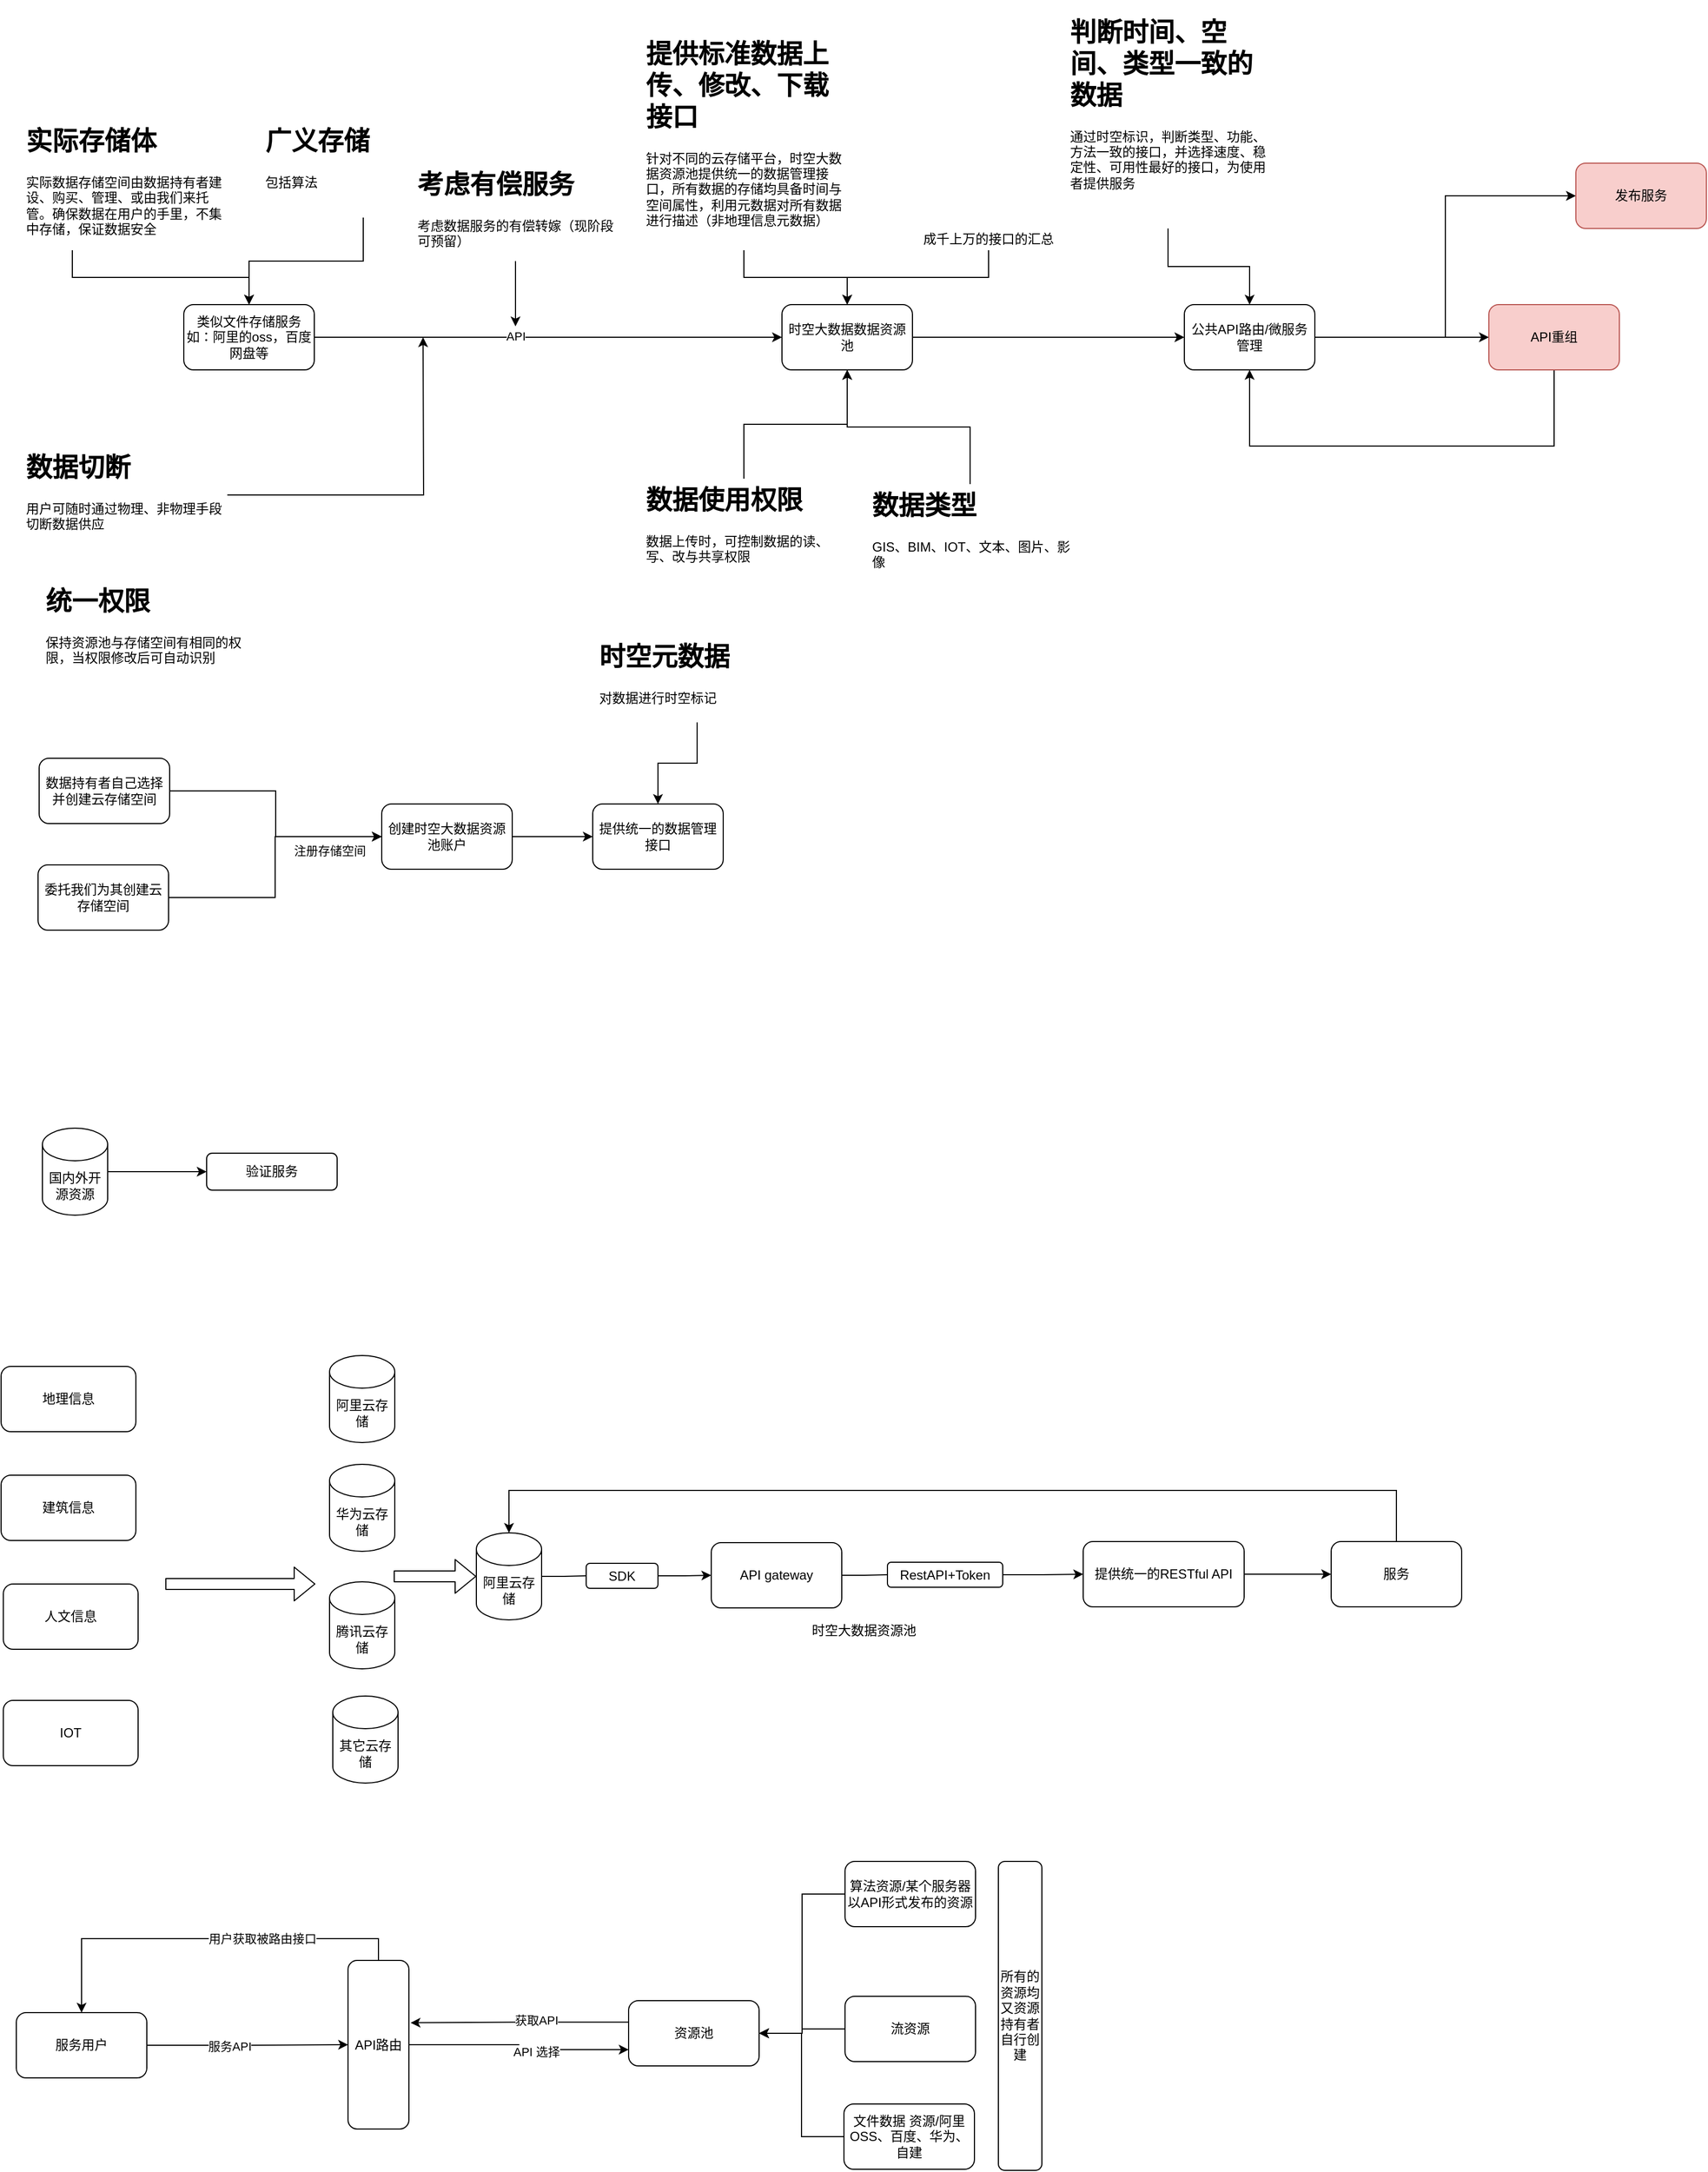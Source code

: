<mxfile version="15.5.0" type="github">
  <diagram id="8f4IC6x40EGdw_nBkvUM" name="Page-1">
    <mxGraphModel dx="2078" dy="1861" grid="0" gridSize="10" guides="0" tooltips="1" connect="1" arrows="1" fold="1" page="1" pageScale="1" pageWidth="827" pageHeight="1169" math="0" shadow="0">
      <root>
        <mxCell id="0" />
        <mxCell id="1" parent="0" />
        <mxCell id="cHxjSx5LAsx3Hu0MT63w-3" style="edgeStyle=orthogonalEdgeStyle;rounded=0;orthogonalLoop=1;jettySize=auto;html=1;" parent="1" source="cHxjSx5LAsx3Hu0MT63w-1" target="cHxjSx5LAsx3Hu0MT63w-2" edge="1">
          <mxGeometry relative="1" as="geometry" />
        </mxCell>
        <mxCell id="cHxjSx5LAsx3Hu0MT63w-4" value="API" style="edgeLabel;html=1;align=center;verticalAlign=middle;resizable=0;points=[];" parent="cHxjSx5LAsx3Hu0MT63w-3" vertex="1" connectable="0">
          <mxGeometry x="-0.143" y="1" relative="1" as="geometry">
            <mxPoint as="offset" />
          </mxGeometry>
        </mxCell>
        <mxCell id="cHxjSx5LAsx3Hu0MT63w-1" value="类似文件存储服务&lt;br&gt;如：阿里的oss，百度网盘等" style="rounded=1;whiteSpace=wrap;html=1;" parent="1" vertex="1">
          <mxGeometry x="-130" y="210" width="120" height="60" as="geometry" />
        </mxCell>
        <mxCell id="cHxjSx5LAsx3Hu0MT63w-20" style="edgeStyle=orthogonalEdgeStyle;rounded=0;orthogonalLoop=1;jettySize=auto;html=1;" parent="1" source="cHxjSx5LAsx3Hu0MT63w-2" target="cHxjSx5LAsx3Hu0MT63w-19" edge="1">
          <mxGeometry relative="1" as="geometry" />
        </mxCell>
        <mxCell id="cHxjSx5LAsx3Hu0MT63w-2" value="时空大数据数据资源池" style="rounded=1;whiteSpace=wrap;html=1;" parent="1" vertex="1">
          <mxGeometry x="420" y="210" width="120" height="60" as="geometry" />
        </mxCell>
        <mxCell id="cHxjSx5LAsx3Hu0MT63w-7" style="edgeStyle=orthogonalEdgeStyle;rounded=0;orthogonalLoop=1;jettySize=auto;html=1;" parent="1" source="cHxjSx5LAsx3Hu0MT63w-6" target="cHxjSx5LAsx3Hu0MT63w-2" edge="1">
          <mxGeometry relative="1" as="geometry" />
        </mxCell>
        <mxCell id="cHxjSx5LAsx3Hu0MT63w-6" value="&lt;h1&gt;提供标准数据上传、修改、下载接口&lt;/h1&gt;&lt;p&gt;针对不同的云存储平台，时空大数据资源池提供统一的数据管理接口，所有数据的存储均具备时间与空间属性，利用元数据对所有数据进行描述（非地理信息元数据）&lt;/p&gt;" style="text;html=1;strokeColor=none;fillColor=none;spacing=5;spacingTop=-20;whiteSpace=wrap;overflow=hidden;rounded=0;" parent="1" vertex="1">
          <mxGeometry x="290" y="-40" width="190" height="200" as="geometry" />
        </mxCell>
        <mxCell id="cHxjSx5LAsx3Hu0MT63w-9" style="edgeStyle=orthogonalEdgeStyle;rounded=0;orthogonalLoop=1;jettySize=auto;html=1;exitX=0.25;exitY=1;exitDx=0;exitDy=0;" parent="1" source="cHxjSx5LAsx3Hu0MT63w-8" target="cHxjSx5LAsx3Hu0MT63w-1" edge="1">
          <mxGeometry relative="1" as="geometry" />
        </mxCell>
        <mxCell id="cHxjSx5LAsx3Hu0MT63w-8" value="&lt;h1&gt;实际存储体&lt;/h1&gt;&lt;p&gt;实际数据存储空间由数据持有者建设、购买、管理、或由我们来托管。确保数据在用户的手里，不集中存储，保证数据安全&lt;/p&gt;" style="text;html=1;strokeColor=none;fillColor=none;spacing=5;spacingTop=-20;whiteSpace=wrap;overflow=hidden;rounded=0;" parent="1" vertex="1">
          <mxGeometry x="-280" y="40" width="190" height="120" as="geometry" />
        </mxCell>
        <mxCell id="cHxjSx5LAsx3Hu0MT63w-11" style="edgeStyle=orthogonalEdgeStyle;rounded=0;orthogonalLoop=1;jettySize=auto;html=1;" parent="1" source="cHxjSx5LAsx3Hu0MT63w-10" target="cHxjSx5LAsx3Hu0MT63w-2" edge="1">
          <mxGeometry relative="1" as="geometry" />
        </mxCell>
        <mxCell id="cHxjSx5LAsx3Hu0MT63w-10" value="&lt;h1&gt;数据使用权限&lt;/h1&gt;&lt;p&gt;数据上传时，可控制数据的读、写、改与共享权限&lt;/p&gt;" style="text;html=1;strokeColor=none;fillColor=none;spacing=5;spacingTop=-20;whiteSpace=wrap;overflow=hidden;rounded=0;" parent="1" vertex="1">
          <mxGeometry x="290" y="370" width="190" height="120" as="geometry" />
        </mxCell>
        <mxCell id="cHxjSx5LAsx3Hu0MT63w-13" style="edgeStyle=orthogonalEdgeStyle;rounded=0;orthogonalLoop=1;jettySize=auto;html=1;" parent="1" source="cHxjSx5LAsx3Hu0MT63w-12" edge="1">
          <mxGeometry relative="1" as="geometry">
            <mxPoint x="90" y="240" as="targetPoint" />
          </mxGeometry>
        </mxCell>
        <mxCell id="cHxjSx5LAsx3Hu0MT63w-12" value="&lt;h1&gt;数据切断&lt;/h1&gt;&lt;p&gt;用户可随时通过物理、非物理手段切断数据供应&lt;/p&gt;" style="text;html=1;strokeColor=none;fillColor=none;spacing=5;spacingTop=-20;whiteSpace=wrap;overflow=hidden;rounded=0;" parent="1" vertex="1">
          <mxGeometry x="-280" y="340" width="190" height="90" as="geometry" />
        </mxCell>
        <mxCell id="cHxjSx5LAsx3Hu0MT63w-15" style="edgeStyle=orthogonalEdgeStyle;rounded=0;orthogonalLoop=1;jettySize=auto;html=1;" parent="1" source="cHxjSx5LAsx3Hu0MT63w-14" target="cHxjSx5LAsx3Hu0MT63w-1" edge="1">
          <mxGeometry relative="1" as="geometry" />
        </mxCell>
        <mxCell id="cHxjSx5LAsx3Hu0MT63w-14" value="&lt;h1&gt;广义存储&lt;/h1&gt;&lt;p&gt;包括算法&lt;/p&gt;" style="text;html=1;strokeColor=none;fillColor=none;spacing=5;spacingTop=-20;whiteSpace=wrap;overflow=hidden;rounded=0;" parent="1" vertex="1">
          <mxGeometry x="-60" y="40" width="190" height="90" as="geometry" />
        </mxCell>
        <mxCell id="cHxjSx5LAsx3Hu0MT63w-18" style="edgeStyle=orthogonalEdgeStyle;rounded=0;orthogonalLoop=1;jettySize=auto;html=1;entryX=0.5;entryY=0;entryDx=0;entryDy=0;" parent="1" source="cHxjSx5LAsx3Hu0MT63w-17" target="cHxjSx5LAsx3Hu0MT63w-2" edge="1">
          <mxGeometry relative="1" as="geometry" />
        </mxCell>
        <mxCell id="cHxjSx5LAsx3Hu0MT63w-17" value="成千上万的接口的汇总" style="text;html=1;strokeColor=none;fillColor=none;align=center;verticalAlign=middle;whiteSpace=wrap;rounded=0;" parent="1" vertex="1">
          <mxGeometry x="540" y="140" width="140" height="20" as="geometry" />
        </mxCell>
        <mxCell id="cHxjSx5LAsx3Hu0MT63w-26" style="edgeStyle=orthogonalEdgeStyle;rounded=0;orthogonalLoop=1;jettySize=auto;html=1;" parent="1" source="cHxjSx5LAsx3Hu0MT63w-19" target="cHxjSx5LAsx3Hu0MT63w-25" edge="1">
          <mxGeometry relative="1" as="geometry" />
        </mxCell>
        <mxCell id="cHxjSx5LAsx3Hu0MT63w-31" style="edgeStyle=orthogonalEdgeStyle;rounded=0;orthogonalLoop=1;jettySize=auto;html=1;entryX=0;entryY=0.5;entryDx=0;entryDy=0;" parent="1" source="cHxjSx5LAsx3Hu0MT63w-19" target="cHxjSx5LAsx3Hu0MT63w-30" edge="1">
          <mxGeometry relative="1" as="geometry" />
        </mxCell>
        <mxCell id="cHxjSx5LAsx3Hu0MT63w-19" value="公共API路由/微服务管理" style="rounded=1;whiteSpace=wrap;html=1;" parent="1" vertex="1">
          <mxGeometry x="790" y="210" width="120" height="60" as="geometry" />
        </mxCell>
        <mxCell id="cHxjSx5LAsx3Hu0MT63w-24" style="edgeStyle=orthogonalEdgeStyle;rounded=0;orthogonalLoop=1;jettySize=auto;html=1;" parent="1" source="cHxjSx5LAsx3Hu0MT63w-23" target="cHxjSx5LAsx3Hu0MT63w-19" edge="1">
          <mxGeometry relative="1" as="geometry" />
        </mxCell>
        <mxCell id="cHxjSx5LAsx3Hu0MT63w-23" value="&lt;h1&gt;判断时间、空间、类型一致的数据&lt;/h1&gt;&lt;p&gt;通过时空标识，判断类型、功能、方法一致的接口，并选择速度、稳定性、可用性最好的接口，为使用者提供服务&lt;/p&gt;" style="text;html=1;strokeColor=none;fillColor=none;spacing=5;spacingTop=-20;whiteSpace=wrap;overflow=hidden;rounded=0;" parent="1" vertex="1">
          <mxGeometry x="680" y="-60" width="190" height="200" as="geometry" />
        </mxCell>
        <mxCell id="cHxjSx5LAsx3Hu0MT63w-29" style="edgeStyle=orthogonalEdgeStyle;rounded=0;orthogonalLoop=1;jettySize=auto;html=1;entryX=0.5;entryY=1;entryDx=0;entryDy=0;exitX=0.5;exitY=1;exitDx=0;exitDy=0;" parent="1" source="cHxjSx5LAsx3Hu0MT63w-25" target="cHxjSx5LAsx3Hu0MT63w-19" edge="1">
          <mxGeometry relative="1" as="geometry">
            <Array as="points">
              <mxPoint x="1130" y="340" />
              <mxPoint x="850" y="340" />
            </Array>
          </mxGeometry>
        </mxCell>
        <mxCell id="cHxjSx5LAsx3Hu0MT63w-25" value="API重组" style="rounded=1;whiteSpace=wrap;html=1;fillColor=#f8cecc;strokeColor=#b85450;" parent="1" vertex="1">
          <mxGeometry x="1070" y="210" width="120" height="60" as="geometry" />
        </mxCell>
        <mxCell id="cHxjSx5LAsx3Hu0MT63w-30" value="发布服务" style="rounded=1;whiteSpace=wrap;html=1;fillColor=#f8cecc;strokeColor=#b85450;" parent="1" vertex="1">
          <mxGeometry x="1150" y="80" width="120" height="60" as="geometry" />
        </mxCell>
        <mxCell id="cHxjSx5LAsx3Hu0MT63w-34" style="edgeStyle=orthogonalEdgeStyle;rounded=0;orthogonalLoop=1;jettySize=auto;html=1;" parent="1" source="cHxjSx5LAsx3Hu0MT63w-33" edge="1">
          <mxGeometry relative="1" as="geometry">
            <mxPoint x="175" y="230" as="targetPoint" />
          </mxGeometry>
        </mxCell>
        <mxCell id="cHxjSx5LAsx3Hu0MT63w-33" value="&lt;h1&gt;考虑有偿服务&lt;/h1&gt;&lt;p&gt;考虑数据服务的有偿转嫁（现阶段可预留）&lt;/p&gt;" style="text;html=1;strokeColor=none;fillColor=none;spacing=5;spacingTop=-20;whiteSpace=wrap;overflow=hidden;rounded=0;" parent="1" vertex="1">
          <mxGeometry x="80" y="80" width="190" height="90" as="geometry" />
        </mxCell>
        <mxCell id="Q-wspTCD_tYuOhOlFXK1-9" style="edgeStyle=orthogonalEdgeStyle;rounded=0;orthogonalLoop=1;jettySize=auto;html=1;entryX=0;entryY=0.5;entryDx=0;entryDy=0;" parent="1" source="Q-wspTCD_tYuOhOlFXK1-1" target="Q-wspTCD_tYuOhOlFXK1-3" edge="1">
          <mxGeometry relative="1" as="geometry" />
        </mxCell>
        <mxCell id="Q-wspTCD_tYuOhOlFXK1-1" value="数据持有者自己选择并创建云存储空间" style="rounded=1;whiteSpace=wrap;html=1;" parent="1" vertex="1">
          <mxGeometry x="-263" y="627" width="120" height="60" as="geometry" />
        </mxCell>
        <mxCell id="Q-wspTCD_tYuOhOlFXK1-10" style="edgeStyle=orthogonalEdgeStyle;rounded=0;orthogonalLoop=1;jettySize=auto;html=1;entryX=0;entryY=0.5;entryDx=0;entryDy=0;" parent="1" source="Q-wspTCD_tYuOhOlFXK1-2" target="Q-wspTCD_tYuOhOlFXK1-3" edge="1">
          <mxGeometry relative="1" as="geometry" />
        </mxCell>
        <mxCell id="Q-wspTCD_tYuOhOlFXK1-11" value="注册存储空间" style="edgeLabel;html=1;align=center;verticalAlign=middle;resizable=0;points=[];" parent="Q-wspTCD_tYuOhOlFXK1-10" vertex="1" connectable="0">
          <mxGeometry x="0.795" y="1" relative="1" as="geometry">
            <mxPoint x="-22" y="14" as="offset" />
          </mxGeometry>
        </mxCell>
        <mxCell id="Q-wspTCD_tYuOhOlFXK1-2" value="委托我们为其创建云存储空间" style="rounded=1;whiteSpace=wrap;html=1;" parent="1" vertex="1">
          <mxGeometry x="-264" y="725" width="120" height="60" as="geometry" />
        </mxCell>
        <mxCell id="Q-wspTCD_tYuOhOlFXK1-14" style="edgeStyle=orthogonalEdgeStyle;rounded=0;orthogonalLoop=1;jettySize=auto;html=1;" parent="1" source="Q-wspTCD_tYuOhOlFXK1-3" target="Q-wspTCD_tYuOhOlFXK1-8" edge="1">
          <mxGeometry relative="1" as="geometry" />
        </mxCell>
        <mxCell id="Q-wspTCD_tYuOhOlFXK1-3" value="创建时空大数据资源池账户" style="rounded=1;whiteSpace=wrap;html=1;" parent="1" vertex="1">
          <mxGeometry x="52" y="669" width="120" height="60" as="geometry" />
        </mxCell>
        <mxCell id="Q-wspTCD_tYuOhOlFXK1-8" value="提供统一的数据管理接口" style="rounded=1;whiteSpace=wrap;html=1;" parent="1" vertex="1">
          <mxGeometry x="246" y="669" width="120" height="60" as="geometry" />
        </mxCell>
        <mxCell id="Q-wspTCD_tYuOhOlFXK1-13" value="&lt;h1&gt;统一权限&lt;/h1&gt;&lt;p&gt;保持资源池与存储空间有相同的权限，当权限修改后可自动识别&lt;/p&gt;" style="text;html=1;strokeColor=none;fillColor=none;spacing=5;spacingTop=-20;whiteSpace=wrap;overflow=hidden;rounded=0;" parent="1" vertex="1">
          <mxGeometry x="-262" y="463" width="190" height="120" as="geometry" />
        </mxCell>
        <mxCell id="Q-wspTCD_tYuOhOlFXK1-16" style="edgeStyle=orthogonalEdgeStyle;rounded=0;orthogonalLoop=1;jettySize=auto;html=1;" parent="1" source="Q-wspTCD_tYuOhOlFXK1-15" target="Q-wspTCD_tYuOhOlFXK1-8" edge="1">
          <mxGeometry relative="1" as="geometry" />
        </mxCell>
        <mxCell id="Q-wspTCD_tYuOhOlFXK1-15" value="&lt;h1&gt;时空元数据&lt;/h1&gt;&lt;p&gt;对数据进行时空标记&lt;/p&gt;" style="text;html=1;strokeColor=none;fillColor=none;spacing=5;spacingTop=-20;whiteSpace=wrap;overflow=hidden;rounded=0;" parent="1" vertex="1">
          <mxGeometry x="247" y="514" width="190" height="80" as="geometry" />
        </mxCell>
        <mxCell id="Q-wspTCD_tYuOhOlFXK1-18" style="edgeStyle=orthogonalEdgeStyle;rounded=0;orthogonalLoop=1;jettySize=auto;html=1;" parent="1" source="Q-wspTCD_tYuOhOlFXK1-17" target="cHxjSx5LAsx3Hu0MT63w-2" edge="1">
          <mxGeometry relative="1" as="geometry" />
        </mxCell>
        <mxCell id="Q-wspTCD_tYuOhOlFXK1-17" value="&lt;h1&gt;数据类型&lt;/h1&gt;&lt;p&gt;GIS、BIM、IOT、文本、图片、影像&lt;/p&gt;" style="text;html=1;strokeColor=none;fillColor=none;spacing=5;spacingTop=-20;whiteSpace=wrap;overflow=hidden;rounded=0;" parent="1" vertex="1">
          <mxGeometry x="498" y="375" width="190" height="120" as="geometry" />
        </mxCell>
        <mxCell id="FJOLnP_yj5dmawIFLdg9-8" style="edgeStyle=orthogonalEdgeStyle;rounded=0;orthogonalLoop=1;jettySize=auto;html=1;" parent="1" source="FJOLnP_yj5dmawIFLdg9-2" target="FJOLnP_yj5dmawIFLdg9-7" edge="1">
          <mxGeometry relative="1" as="geometry" />
        </mxCell>
        <mxCell id="FJOLnP_yj5dmawIFLdg9-2" value="国内外开源资源" style="shape=cylinder3;whiteSpace=wrap;html=1;boundedLbl=1;backgroundOutline=1;size=15;" parent="1" vertex="1">
          <mxGeometry x="-260" y="967" width="60" height="80" as="geometry" />
        </mxCell>
        <mxCell id="FJOLnP_yj5dmawIFLdg9-31" style="edgeStyle=orthogonalEdgeStyle;rounded=0;orthogonalLoop=1;jettySize=auto;html=1;startArrow=none;" parent="1" source="FJOLnP_yj5dmawIFLdg9-42" target="FJOLnP_yj5dmawIFLdg9-30" edge="1">
          <mxGeometry relative="1" as="geometry" />
        </mxCell>
        <mxCell id="FJOLnP_yj5dmawIFLdg9-4" value="API gateway" style="rounded=1;whiteSpace=wrap;html=1;" parent="1" vertex="1">
          <mxGeometry x="355" y="1348" width="120" height="60" as="geometry" />
        </mxCell>
        <mxCell id="FJOLnP_yj5dmawIFLdg9-5" value="时空大数据资源池" style="text;html=1;strokeColor=none;fillColor=none;align=center;verticalAlign=middle;whiteSpace=wrap;rounded=0;" parent="1" vertex="1">
          <mxGeometry x="440" y="1419" width="111" height="20" as="geometry" />
        </mxCell>
        <mxCell id="FJOLnP_yj5dmawIFLdg9-7" value="验证服务" style="rounded=1;whiteSpace=wrap;html=1;" parent="1" vertex="1">
          <mxGeometry x="-109" y="990" width="120" height="34" as="geometry" />
        </mxCell>
        <mxCell id="FJOLnP_yj5dmawIFLdg9-27" value="" style="group" parent="1" vertex="1" connectable="0">
          <mxGeometry x="4" y="1176" width="63" height="393" as="geometry" />
        </mxCell>
        <mxCell id="FJOLnP_yj5dmawIFLdg9-10" value="阿里云存储" style="shape=cylinder3;whiteSpace=wrap;html=1;boundedLbl=1;backgroundOutline=1;size=15;" parent="FJOLnP_yj5dmawIFLdg9-27" vertex="1">
          <mxGeometry width="60" height="80" as="geometry" />
        </mxCell>
        <mxCell id="FJOLnP_yj5dmawIFLdg9-12" value="华为云存储" style="shape=cylinder3;whiteSpace=wrap;html=1;boundedLbl=1;backgroundOutline=1;size=15;" parent="FJOLnP_yj5dmawIFLdg9-27" vertex="1">
          <mxGeometry y="100" width="60" height="80" as="geometry" />
        </mxCell>
        <mxCell id="FJOLnP_yj5dmawIFLdg9-13" value="腾讯云存储" style="shape=cylinder3;whiteSpace=wrap;html=1;boundedLbl=1;backgroundOutline=1;size=15;" parent="FJOLnP_yj5dmawIFLdg9-27" vertex="1">
          <mxGeometry y="208" width="60" height="80" as="geometry" />
        </mxCell>
        <mxCell id="FJOLnP_yj5dmawIFLdg9-14" value="其它云存储" style="shape=cylinder3;whiteSpace=wrap;html=1;boundedLbl=1;backgroundOutline=1;size=15;" parent="FJOLnP_yj5dmawIFLdg9-27" vertex="1">
          <mxGeometry x="3" y="313" width="60" height="80" as="geometry" />
        </mxCell>
        <mxCell id="FJOLnP_yj5dmawIFLdg9-28" value="" style="group" parent="1" vertex="1" connectable="0">
          <mxGeometry x="-298" y="1186" width="126" height="367" as="geometry" />
        </mxCell>
        <mxCell id="FJOLnP_yj5dmawIFLdg9-16" value="地理信息" style="rounded=1;whiteSpace=wrap;html=1;" parent="FJOLnP_yj5dmawIFLdg9-28" vertex="1">
          <mxGeometry width="123.934" height="60" as="geometry" />
        </mxCell>
        <mxCell id="FJOLnP_yj5dmawIFLdg9-17" value="建筑信息" style="rounded=1;whiteSpace=wrap;html=1;" parent="FJOLnP_yj5dmawIFLdg9-28" vertex="1">
          <mxGeometry y="100" width="123.934" height="60" as="geometry" />
        </mxCell>
        <mxCell id="FJOLnP_yj5dmawIFLdg9-18" value="人文信息" style="rounded=1;whiteSpace=wrap;html=1;" parent="FJOLnP_yj5dmawIFLdg9-28" vertex="1">
          <mxGeometry x="2.066" y="200" width="123.934" height="60" as="geometry" />
        </mxCell>
        <mxCell id="FJOLnP_yj5dmawIFLdg9-20" value="IOT" style="rounded=1;whiteSpace=wrap;html=1;" parent="FJOLnP_yj5dmawIFLdg9-28" vertex="1">
          <mxGeometry x="2.066" y="307" width="123.934" height="60" as="geometry" />
        </mxCell>
        <mxCell id="FJOLnP_yj5dmawIFLdg9-29" value="" style="shape=flexArrow;endArrow=classic;html=1;" parent="1" edge="1">
          <mxGeometry width="50" height="50" relative="1" as="geometry">
            <mxPoint x="-147" y="1386" as="sourcePoint" />
            <mxPoint x="-9" y="1386" as="targetPoint" />
          </mxGeometry>
        </mxCell>
        <mxCell id="FJOLnP_yj5dmawIFLdg9-51" style="edgeStyle=orthogonalEdgeStyle;rounded=0;orthogonalLoop=1;jettySize=auto;html=1;" parent="1" source="FJOLnP_yj5dmawIFLdg9-30" target="FJOLnP_yj5dmawIFLdg9-50" edge="1">
          <mxGeometry relative="1" as="geometry" />
        </mxCell>
        <mxCell id="FJOLnP_yj5dmawIFLdg9-30" value="提供统一的RESTful API" style="rounded=1;whiteSpace=wrap;html=1;" parent="1" vertex="1">
          <mxGeometry x="697" y="1347" width="148" height="60" as="geometry" />
        </mxCell>
        <mxCell id="FJOLnP_yj5dmawIFLdg9-47" style="edgeStyle=orthogonalEdgeStyle;rounded=0;orthogonalLoop=1;jettySize=auto;html=1;startArrow=none;" parent="1" source="FJOLnP_yj5dmawIFLdg9-39" target="FJOLnP_yj5dmawIFLdg9-4" edge="1">
          <mxGeometry relative="1" as="geometry" />
        </mxCell>
        <mxCell id="FJOLnP_yj5dmawIFLdg9-37" value="阿里云存储" style="shape=cylinder3;whiteSpace=wrap;html=1;boundedLbl=1;backgroundOutline=1;size=15;" parent="1" vertex="1">
          <mxGeometry x="139" y="1339" width="60" height="80" as="geometry" />
        </mxCell>
        <mxCell id="FJOLnP_yj5dmawIFLdg9-38" value="" style="shape=flexArrow;endArrow=classic;html=1;entryX=0;entryY=0.5;entryDx=0;entryDy=0;entryPerimeter=0;" parent="1" target="FJOLnP_yj5dmawIFLdg9-37" edge="1">
          <mxGeometry width="50" height="50" relative="1" as="geometry">
            <mxPoint x="63" y="1379" as="sourcePoint" />
            <mxPoint x="11" y="1374" as="targetPoint" />
          </mxGeometry>
        </mxCell>
        <mxCell id="FJOLnP_yj5dmawIFLdg9-42" value="RestAPI+Token" style="rounded=1;whiteSpace=wrap;html=1;" parent="1" vertex="1">
          <mxGeometry x="517" y="1366" width="106" height="23" as="geometry" />
        </mxCell>
        <mxCell id="FJOLnP_yj5dmawIFLdg9-46" value="" style="edgeStyle=orthogonalEdgeStyle;rounded=0;orthogonalLoop=1;jettySize=auto;html=1;endArrow=none;" parent="1" source="FJOLnP_yj5dmawIFLdg9-4" target="FJOLnP_yj5dmawIFLdg9-42" edge="1">
          <mxGeometry relative="1" as="geometry">
            <mxPoint x="551" y="1379" as="sourcePoint" />
            <mxPoint x="713" y="1379" as="targetPoint" />
          </mxGeometry>
        </mxCell>
        <mxCell id="FJOLnP_yj5dmawIFLdg9-39" value="SDK" style="rounded=1;whiteSpace=wrap;html=1;" parent="1" vertex="1">
          <mxGeometry x="240" y="1367" width="66" height="23" as="geometry" />
        </mxCell>
        <mxCell id="FJOLnP_yj5dmawIFLdg9-48" value="" style="edgeStyle=orthogonalEdgeStyle;rounded=0;orthogonalLoop=1;jettySize=auto;html=1;endArrow=none;" parent="1" source="FJOLnP_yj5dmawIFLdg9-37" target="FJOLnP_yj5dmawIFLdg9-39" edge="1">
          <mxGeometry relative="1" as="geometry">
            <mxPoint x="199" y="1379" as="sourcePoint" />
            <mxPoint x="431" y="1379" as="targetPoint" />
          </mxGeometry>
        </mxCell>
        <mxCell id="FJOLnP_yj5dmawIFLdg9-52" style="edgeStyle=orthogonalEdgeStyle;rounded=0;orthogonalLoop=1;jettySize=auto;html=1;entryX=0.5;entryY=0;entryDx=0;entryDy=0;entryPerimeter=0;exitX=0.5;exitY=0;exitDx=0;exitDy=0;" parent="1" source="FJOLnP_yj5dmawIFLdg9-50" target="FJOLnP_yj5dmawIFLdg9-37" edge="1">
          <mxGeometry relative="1" as="geometry">
            <Array as="points">
              <mxPoint x="985" y="1300" />
              <mxPoint x="169" y="1300" />
            </Array>
          </mxGeometry>
        </mxCell>
        <mxCell id="FJOLnP_yj5dmawIFLdg9-50" value="服务" style="rounded=1;whiteSpace=wrap;html=1;" parent="1" vertex="1">
          <mxGeometry x="925" y="1347" width="120" height="60" as="geometry" />
        </mxCell>
        <mxCell id="rMtVxVCQ7nUGHyIWK-qa-5" style="edgeStyle=orthogonalEdgeStyle;rounded=0;orthogonalLoop=1;jettySize=auto;html=1;" edge="1" parent="1" source="rMtVxVCQ7nUGHyIWK-qa-1" target="rMtVxVCQ7nUGHyIWK-qa-3">
          <mxGeometry relative="1" as="geometry" />
        </mxCell>
        <mxCell id="rMtVxVCQ7nUGHyIWK-qa-7" value="服务API" style="edgeLabel;html=1;align=center;verticalAlign=middle;resizable=0;points=[];" vertex="1" connectable="0" parent="rMtVxVCQ7nUGHyIWK-qa-5">
          <mxGeometry x="-0.183" y="-1" relative="1" as="geometry">
            <mxPoint as="offset" />
          </mxGeometry>
        </mxCell>
        <mxCell id="rMtVxVCQ7nUGHyIWK-qa-1" value="服务用户" style="rounded=1;whiteSpace=wrap;html=1;" vertex="1" parent="1">
          <mxGeometry x="-284" y="1780" width="120" height="60" as="geometry" />
        </mxCell>
        <mxCell id="rMtVxVCQ7nUGHyIWK-qa-9" style="edgeStyle=orthogonalEdgeStyle;rounded=0;orthogonalLoop=1;jettySize=auto;html=1;entryX=1.028;entryY=0.37;entryDx=0;entryDy=0;entryPerimeter=0;exitX=0.011;exitY=0.329;exitDx=0;exitDy=0;exitPerimeter=0;" edge="1" parent="1" source="rMtVxVCQ7nUGHyIWK-qa-2" target="rMtVxVCQ7nUGHyIWK-qa-3">
          <mxGeometry relative="1" as="geometry" />
        </mxCell>
        <mxCell id="rMtVxVCQ7nUGHyIWK-qa-10" value="获取API" style="edgeLabel;html=1;align=center;verticalAlign=middle;resizable=0;points=[];" vertex="1" connectable="0" parent="rMtVxVCQ7nUGHyIWK-qa-9">
          <mxGeometry x="-0.143" y="-2" relative="1" as="geometry">
            <mxPoint as="offset" />
          </mxGeometry>
        </mxCell>
        <mxCell id="rMtVxVCQ7nUGHyIWK-qa-2" value="资源池" style="rounded=1;whiteSpace=wrap;html=1;" vertex="1" parent="1">
          <mxGeometry x="279" y="1769" width="120" height="60" as="geometry" />
        </mxCell>
        <mxCell id="rMtVxVCQ7nUGHyIWK-qa-6" style="edgeStyle=orthogonalEdgeStyle;rounded=0;orthogonalLoop=1;jettySize=auto;html=1;entryX=0;entryY=0.75;entryDx=0;entryDy=0;" edge="1" parent="1" source="rMtVxVCQ7nUGHyIWK-qa-3" target="rMtVxVCQ7nUGHyIWK-qa-2">
          <mxGeometry relative="1" as="geometry" />
        </mxCell>
        <mxCell id="rMtVxVCQ7nUGHyIWK-qa-8" value="API 选择" style="edgeLabel;html=1;align=center;verticalAlign=middle;resizable=0;points=[];" vertex="1" connectable="0" parent="rMtVxVCQ7nUGHyIWK-qa-6">
          <mxGeometry x="0.178" y="-2" relative="1" as="geometry">
            <mxPoint as="offset" />
          </mxGeometry>
        </mxCell>
        <mxCell id="rMtVxVCQ7nUGHyIWK-qa-11" style="edgeStyle=orthogonalEdgeStyle;rounded=0;orthogonalLoop=1;jettySize=auto;html=1;entryX=0.5;entryY=0;entryDx=0;entryDy=0;exitX=0.5;exitY=0;exitDx=0;exitDy=0;" edge="1" parent="1" source="rMtVxVCQ7nUGHyIWK-qa-3" target="rMtVxVCQ7nUGHyIWK-qa-1">
          <mxGeometry relative="1" as="geometry" />
        </mxCell>
        <mxCell id="rMtVxVCQ7nUGHyIWK-qa-12" value="用户获取被路由接口" style="edgeLabel;html=1;align=center;verticalAlign=middle;resizable=0;points=[];" vertex="1" connectable="0" parent="rMtVxVCQ7nUGHyIWK-qa-11">
          <mxGeometry x="-0.293" relative="1" as="geometry">
            <mxPoint as="offset" />
          </mxGeometry>
        </mxCell>
        <mxCell id="rMtVxVCQ7nUGHyIWK-qa-3" value="API路由" style="rounded=1;whiteSpace=wrap;html=1;" vertex="1" parent="1">
          <mxGeometry x="21" y="1732" width="56" height="155" as="geometry" />
        </mxCell>
        <mxCell id="rMtVxVCQ7nUGHyIWK-qa-19" style="edgeStyle=orthogonalEdgeStyle;rounded=0;orthogonalLoop=1;jettySize=auto;html=1;entryX=1;entryY=0.5;entryDx=0;entryDy=0;" edge="1" parent="1" source="rMtVxVCQ7nUGHyIWK-qa-13" target="rMtVxVCQ7nUGHyIWK-qa-2">
          <mxGeometry relative="1" as="geometry" />
        </mxCell>
        <mxCell id="rMtVxVCQ7nUGHyIWK-qa-13" value="文件数据 资源/阿里OSS、百度、华为、自建" style="rounded=1;whiteSpace=wrap;html=1;" vertex="1" parent="1">
          <mxGeometry x="477" y="1864" width="120" height="60" as="geometry" />
        </mxCell>
        <mxCell id="rMtVxVCQ7nUGHyIWK-qa-17" style="edgeStyle=orthogonalEdgeStyle;rounded=0;orthogonalLoop=1;jettySize=auto;html=1;" edge="1" parent="1" source="rMtVxVCQ7nUGHyIWK-qa-14" target="rMtVxVCQ7nUGHyIWK-qa-2">
          <mxGeometry relative="1" as="geometry" />
        </mxCell>
        <mxCell id="rMtVxVCQ7nUGHyIWK-qa-14" value="流资源" style="rounded=1;whiteSpace=wrap;html=1;" vertex="1" parent="1">
          <mxGeometry x="478" y="1765" width="120" height="60" as="geometry" />
        </mxCell>
        <mxCell id="rMtVxVCQ7nUGHyIWK-qa-16" style="edgeStyle=orthogonalEdgeStyle;rounded=0;orthogonalLoop=1;jettySize=auto;html=1;entryX=1;entryY=0.5;entryDx=0;entryDy=0;" edge="1" parent="1" source="rMtVxVCQ7nUGHyIWK-qa-15" target="rMtVxVCQ7nUGHyIWK-qa-2">
          <mxGeometry relative="1" as="geometry" />
        </mxCell>
        <mxCell id="rMtVxVCQ7nUGHyIWK-qa-15" value="算法资源/某个服务器以API形式发布的资源" style="rounded=1;whiteSpace=wrap;html=1;" vertex="1" parent="1">
          <mxGeometry x="478" y="1641" width="120" height="60" as="geometry" />
        </mxCell>
        <mxCell id="rMtVxVCQ7nUGHyIWK-qa-20" value="所有的资源均又资源持有者自行创建" style="rounded=1;whiteSpace=wrap;html=1;" vertex="1" parent="1">
          <mxGeometry x="619" y="1641" width="40" height="284" as="geometry" />
        </mxCell>
      </root>
    </mxGraphModel>
  </diagram>
</mxfile>
